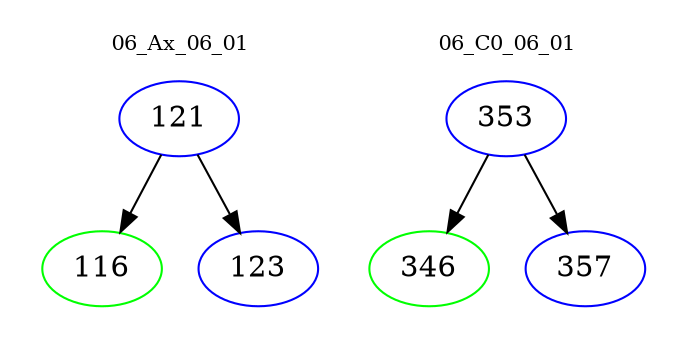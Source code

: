 digraph{
subgraph cluster_0 {
color = white
label = "06_Ax_06_01";
fontsize=10;
T0_121 [label="121", color="blue"]
T0_121 -> T0_116 [color="black"]
T0_116 [label="116", color="green"]
T0_121 -> T0_123 [color="black"]
T0_123 [label="123", color="blue"]
}
subgraph cluster_1 {
color = white
label = "06_C0_06_01";
fontsize=10;
T1_353 [label="353", color="blue"]
T1_353 -> T1_346 [color="black"]
T1_346 [label="346", color="green"]
T1_353 -> T1_357 [color="black"]
T1_357 [label="357", color="blue"]
}
}
